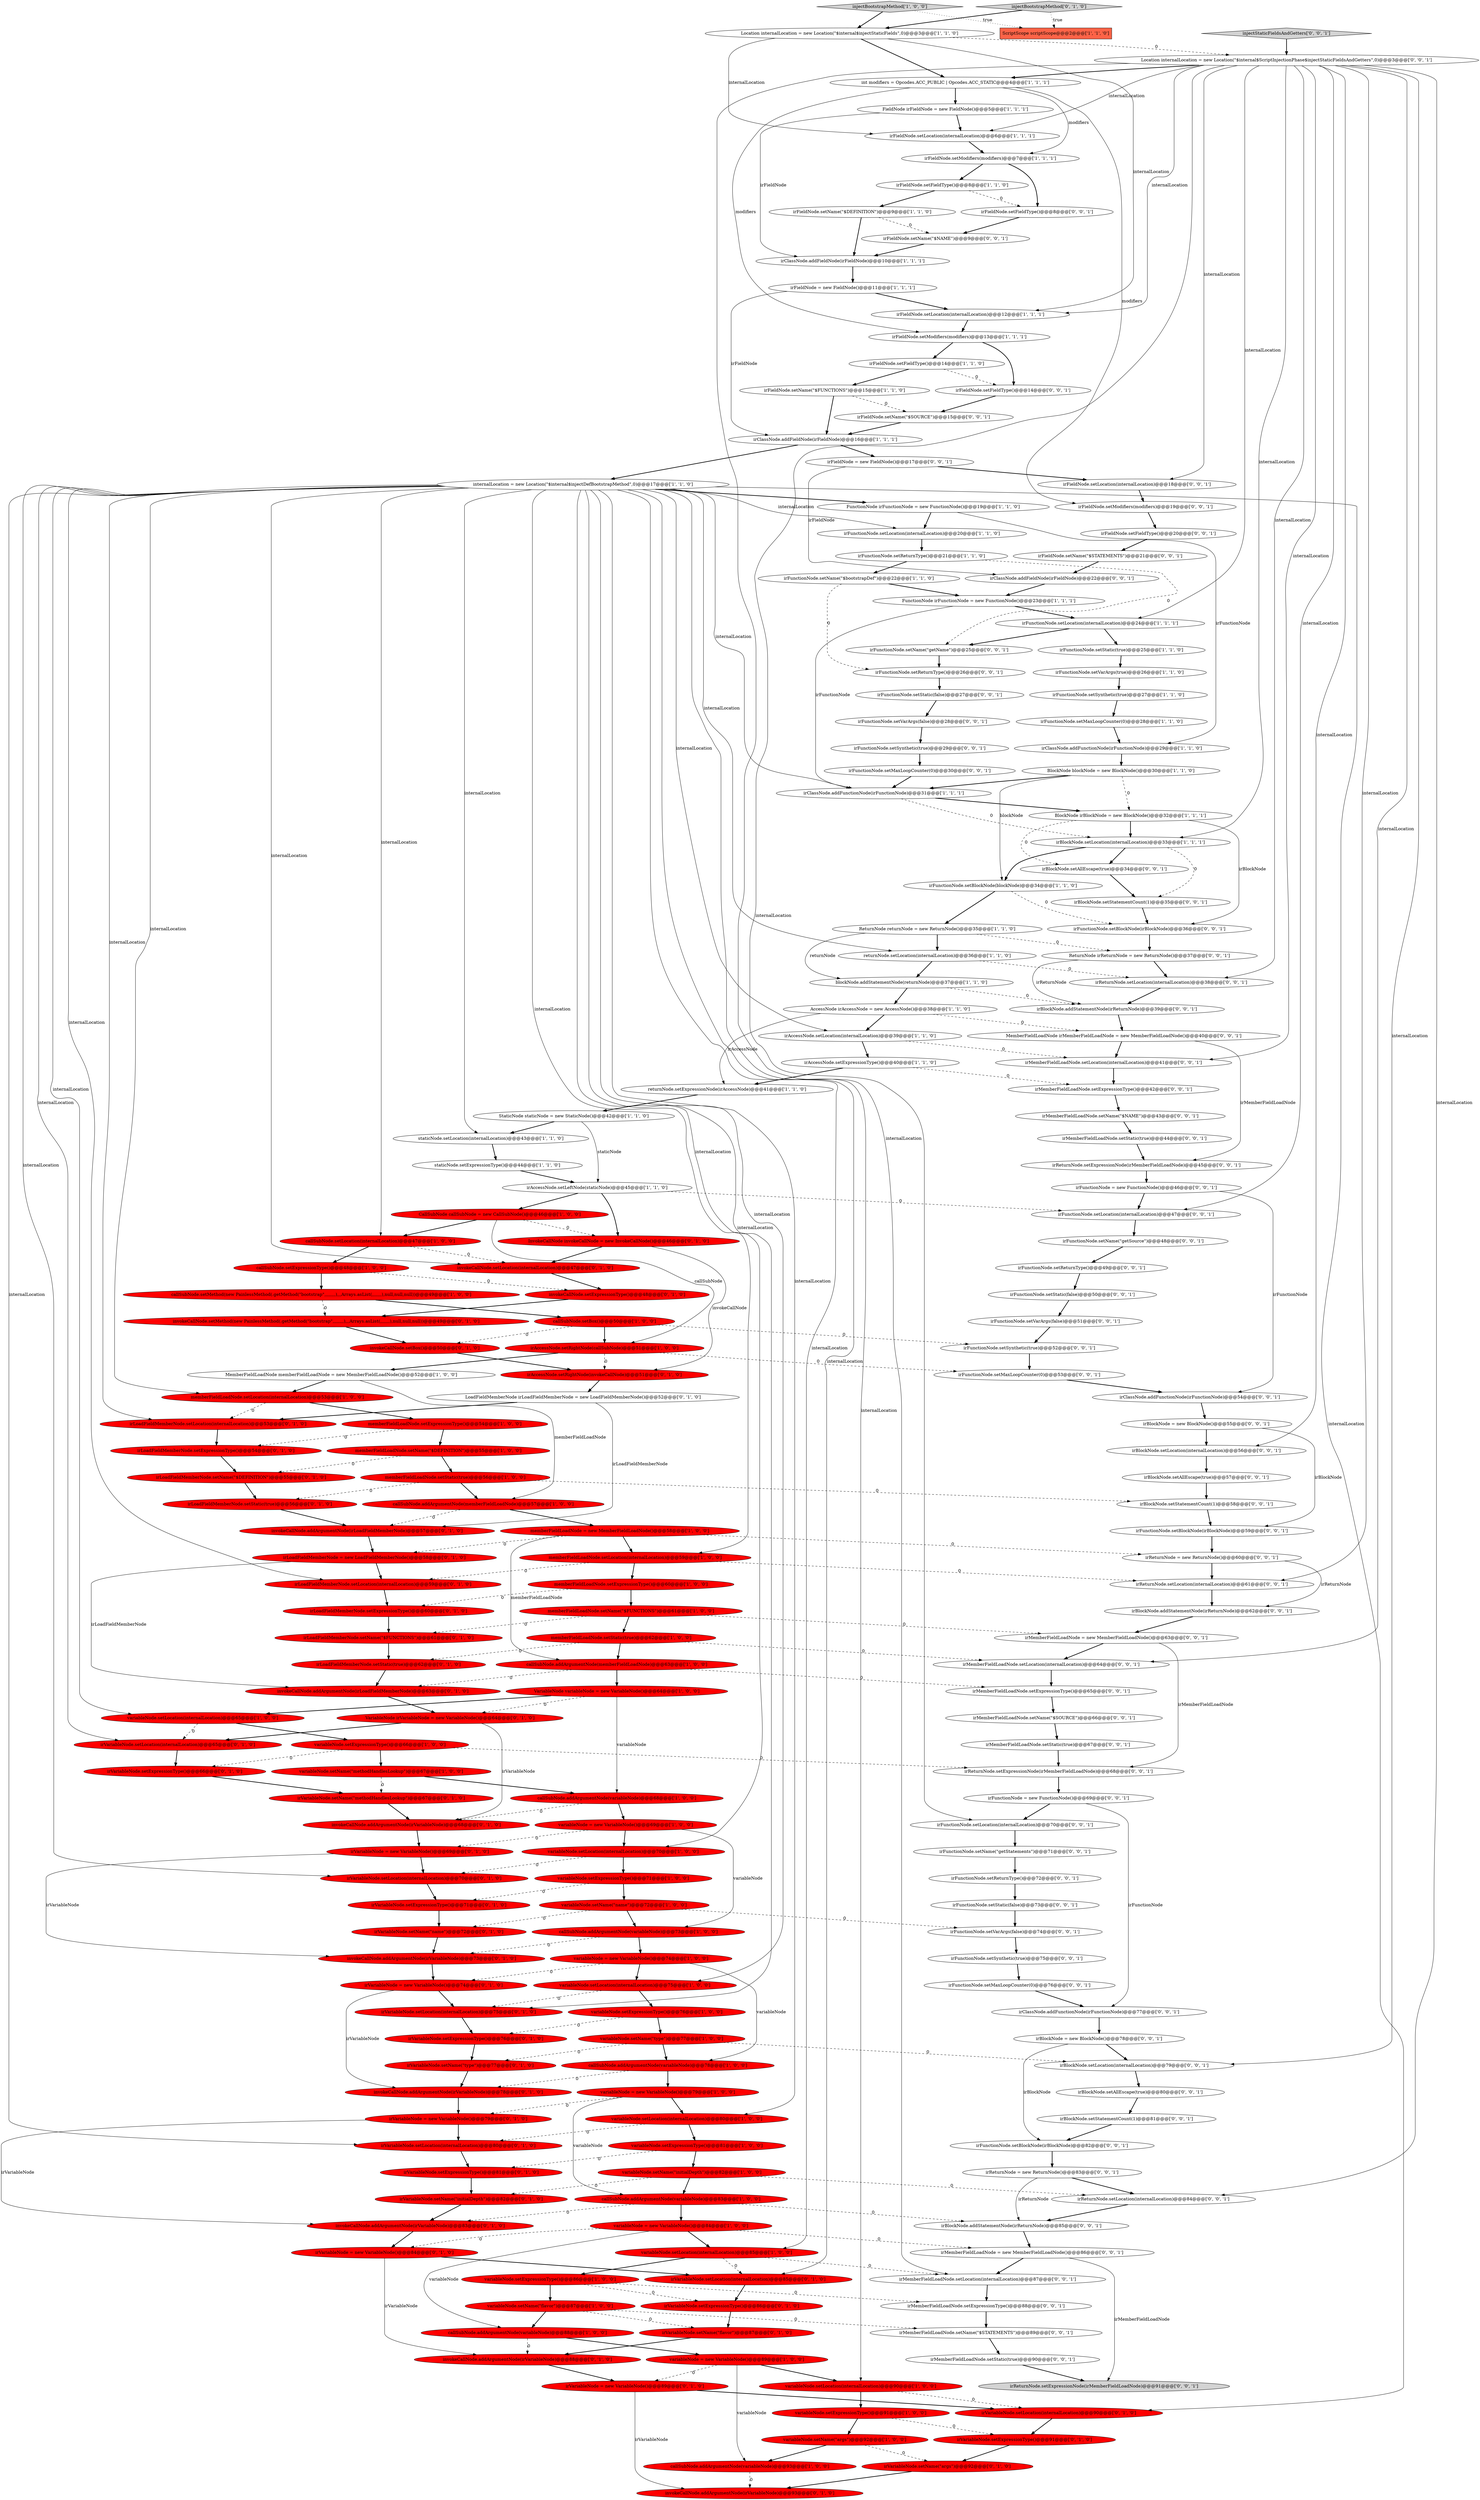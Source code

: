 digraph {
183 [style = filled, label = "irFunctionNode.setMaxLoopCounter(0)@@@30@@@['0', '0', '1']", fillcolor = white, shape = ellipse image = "AAA0AAABBB3BBB"];
192 [style = filled, label = "irMemberFieldLoadNode.setLocation(internalLocation)@@@41@@@['0', '0', '1']", fillcolor = white, shape = ellipse image = "AAA0AAABBB3BBB"];
68 [style = filled, label = "irAccessNode.setLeftNode(staticNode)@@@45@@@['1', '1', '0']", fillcolor = white, shape = ellipse image = "AAA0AAABBB1BBB"];
64 [style = filled, label = "blockNode.addStatementNode(returnNode)@@@37@@@['1', '1', '0']", fillcolor = white, shape = ellipse image = "AAA0AAABBB1BBB"];
105 [style = filled, label = "invokeCallNode.setLocation(internalLocation)@@@47@@@['0', '1', '0']", fillcolor = red, shape = ellipse image = "AAA1AAABBB2BBB"];
173 [style = filled, label = "irFunctionNode.setStatic(false)@@@73@@@['0', '0', '1']", fillcolor = white, shape = ellipse image = "AAA0AAABBB3BBB"];
165 [style = filled, label = "irBlockNode.addStatementNode(irReturnNode)@@@39@@@['0', '0', '1']", fillcolor = white, shape = ellipse image = "AAA0AAABBB3BBB"];
184 [style = filled, label = "irReturnNode = new ReturnNode()@@@60@@@['0', '0', '1']", fillcolor = white, shape = ellipse image = "AAA0AAABBB3BBB"];
168 [style = filled, label = "irClassNode.addFieldNode(irFieldNode)@@@22@@@['0', '0', '1']", fillcolor = white, shape = ellipse image = "AAA0AAABBB3BBB"];
39 [style = filled, label = "variableNode.setName(\"args\")@@@92@@@['1', '0', '0']", fillcolor = red, shape = ellipse image = "AAA1AAABBB1BBB"];
107 [style = filled, label = "invokeCallNode.setBox()@@@50@@@['0', '1', '0']", fillcolor = red, shape = ellipse image = "AAA1AAABBB2BBB"];
4 [style = filled, label = "irFieldNode.setName(\"$FUNCTIONS\")@@@15@@@['1', '1', '0']", fillcolor = white, shape = ellipse image = "AAA0AAABBB1BBB"];
14 [style = filled, label = "irClassNode.addFieldNode(irFieldNode)@@@10@@@['1', '1', '1']", fillcolor = white, shape = ellipse image = "AAA0AAABBB1BBB"];
10 [style = filled, label = "memberFieldLoadNode.setName(\"$FUNCTIONS\")@@@61@@@['1', '0', '0']", fillcolor = red, shape = ellipse image = "AAA1AAABBB1BBB"];
36 [style = filled, label = "variableNode = new VariableNode()@@@84@@@['1', '0', '0']", fillcolor = red, shape = ellipse image = "AAA1AAABBB1BBB"];
43 [style = filled, label = "callSubNode.addArgumentNode(variableNode)@@@83@@@['1', '0', '0']", fillcolor = red, shape = ellipse image = "AAA1AAABBB1BBB"];
98 [style = filled, label = "invokeCallNode.addArgumentNode(irVariableNode)@@@83@@@['0', '1', '0']", fillcolor = red, shape = ellipse image = "AAA1AAABBB2BBB"];
73 [style = filled, label = "variableNode.setLocation(internalLocation)@@@85@@@['1', '0', '0']", fillcolor = red, shape = ellipse image = "AAA1AAABBB1BBB"];
134 [style = filled, label = "invokeCallNode.setMethod(new PainlessMethod(.getMethod(\"bootstrap\",,,,,,,,),,,Arrays.asList(,,,,,,,),null,null,null))@@@49@@@['0', '1', '0']", fillcolor = red, shape = ellipse image = "AAA1AAABBB2BBB"];
8 [style = filled, label = "irFieldNode.setFieldType()@@@8@@@['1', '1', '0']", fillcolor = white, shape = ellipse image = "AAA0AAABBB1BBB"];
16 [style = filled, label = "returnNode.setExpressionNode(irAccessNode)@@@41@@@['1', '1', '0']", fillcolor = white, shape = ellipse image = "AAA0AAABBB1BBB"];
179 [style = filled, label = "irBlockNode.setLocation(internalLocation)@@@79@@@['0', '0', '1']", fillcolor = white, shape = ellipse image = "AAA0AAABBB3BBB"];
131 [style = filled, label = "irVariableNode.setExpressionType()@@@76@@@['0', '1', '0']", fillcolor = red, shape = ellipse image = "AAA1AAABBB2BBB"];
87 [style = filled, label = "memberFieldLoadNode = new MemberFieldLoadNode()@@@58@@@['1', '0', '0']", fillcolor = red, shape = ellipse image = "AAA1AAABBB1BBB"];
187 [style = filled, label = "irFunctionNode.setLocation(internalLocation)@@@47@@@['0', '0', '1']", fillcolor = white, shape = ellipse image = "AAA0AAABBB3BBB"];
40 [style = filled, label = "irFunctionNode.setLocation(internalLocation)@@@20@@@['1', '1', '0']", fillcolor = white, shape = ellipse image = "AAA0AAABBB1BBB"];
21 [style = filled, label = "variableNode = new VariableNode()@@@89@@@['1', '0', '0']", fillcolor = red, shape = ellipse image = "AAA1AAABBB1BBB"];
99 [style = filled, label = "irLoadFieldMemberNode.setExpressionType()@@@54@@@['0', '1', '0']", fillcolor = red, shape = ellipse image = "AAA1AAABBB2BBB"];
58 [style = filled, label = "variableNode.setExpressionType()@@@91@@@['1', '0', '0']", fillcolor = red, shape = ellipse image = "AAA1AAABBB1BBB"];
42 [style = filled, label = "injectBootstrapMethod['1', '0', '0']", fillcolor = lightgray, shape = diamond image = "AAA0AAABBB1BBB"];
89 [style = filled, label = "irFunctionNode.setLocation(internalLocation)@@@24@@@['1', '1', '1']", fillcolor = white, shape = ellipse image = "AAA0AAABBB1BBB"];
81 [style = filled, label = "variableNode.setExpressionType()@@@76@@@['1', '0', '0']", fillcolor = red, shape = ellipse image = "AAA1AAABBB1BBB"];
90 [style = filled, label = "callSubNode.addArgumentNode(variableNode)@@@88@@@['1', '0', '0']", fillcolor = red, shape = ellipse image = "AAA1AAABBB1BBB"];
45 [style = filled, label = "irBlockNode.setLocation(internalLocation)@@@33@@@['1', '1', '1']", fillcolor = white, shape = ellipse image = "AAA0AAABBB1BBB"];
175 [style = filled, label = "irFunctionNode.setName(\"getName\")@@@25@@@['0', '0', '1']", fillcolor = white, shape = ellipse image = "AAA0AAABBB3BBB"];
145 [style = filled, label = "irReturnNode.setExpressionNode(irMemberFieldLoadNode)@@@91@@@['0', '0', '1']", fillcolor = lightgray, shape = ellipse image = "AAA0AAABBB3BBB"];
104 [style = filled, label = "invokeCallNode.addArgumentNode(irVariableNode)@@@73@@@['0', '1', '0']", fillcolor = red, shape = ellipse image = "AAA1AAABBB2BBB"];
176 [style = filled, label = "irMemberFieldLoadNode.setName(\"$SOURCE\")@@@66@@@['0', '0', '1']", fillcolor = white, shape = ellipse image = "AAA0AAABBB3BBB"];
111 [style = filled, label = "irVariableNode.setLocation(internalLocation)@@@70@@@['0', '1', '0']", fillcolor = red, shape = ellipse image = "AAA1AAABBB2BBB"];
67 [style = filled, label = "Location internalLocation = new Location(\"$internal$injectStaticFields\",0)@@@3@@@['1', '1', '0']", fillcolor = white, shape = ellipse image = "AAA0AAABBB1BBB"];
35 [style = filled, label = "variableNode = new VariableNode()@@@74@@@['1', '0', '0']", fillcolor = red, shape = ellipse image = "AAA1AAABBB1BBB"];
94 [style = filled, label = "invokeCallNode.addArgumentNode(irVariableNode)@@@93@@@['0', '1', '0']", fillcolor = red, shape = ellipse image = "AAA1AAABBB2BBB"];
125 [style = filled, label = "invokeCallNode.setExpressionType()@@@48@@@['0', '1', '0']", fillcolor = red, shape = ellipse image = "AAA1AAABBB2BBB"];
76 [style = filled, label = "callSubNode.setMethod(new PainlessMethod(.getMethod(\"bootstrap\",,,,,,,,),,,Arrays.asList(,,,,,,,),null,null,null))@@@49@@@['1', '0', '0']", fillcolor = red, shape = ellipse image = "AAA1AAABBB1BBB"];
70 [style = filled, label = "variableNode.setLocation(internalLocation)@@@65@@@['1', '0', '0']", fillcolor = red, shape = ellipse image = "AAA1AAABBB1BBB"];
49 [style = filled, label = "FunctionNode irFunctionNode = new FunctionNode()@@@23@@@['1', '1', '1']", fillcolor = white, shape = ellipse image = "AAA0AAABBB1BBB"];
56 [style = filled, label = "irFunctionNode.setVarArgs(true)@@@26@@@['1', '1', '0']", fillcolor = white, shape = ellipse image = "AAA0AAABBB1BBB"];
200 [style = filled, label = "ReturnNode irReturnNode = new ReturnNode()@@@37@@@['0', '0', '1']", fillcolor = white, shape = ellipse image = "AAA0AAABBB3BBB"];
174 [style = filled, label = "irFieldNode.setFieldType()@@@20@@@['0', '0', '1']", fillcolor = white, shape = ellipse image = "AAA0AAABBB3BBB"];
110 [style = filled, label = "irLoadFieldMemberNode.setLocation(internalLocation)@@@59@@@['0', '1', '0']", fillcolor = red, shape = ellipse image = "AAA1AAABBB2BBB"];
3 [style = filled, label = "memberFieldLoadNode.setStatic(true)@@@62@@@['1', '0', '0']", fillcolor = red, shape = ellipse image = "AAA1AAABBB1BBB"];
181 [style = filled, label = "irFunctionNode.setVarArgs(false)@@@28@@@['0', '0', '1']", fillcolor = white, shape = ellipse image = "AAA0AAABBB3BBB"];
54 [style = filled, label = "StaticNode staticNode = new StaticNode()@@@42@@@['1', '1', '0']", fillcolor = white, shape = ellipse image = "AAA0AAABBB1BBB"];
112 [style = filled, label = "irLoadFieldMemberNode.setLocation(internalLocation)@@@53@@@['0', '1', '0']", fillcolor = red, shape = ellipse image = "AAA1AAABBB2BBB"];
100 [style = filled, label = "invokeCallNode.addArgumentNode(irLoadFieldMemberNode)@@@57@@@['0', '1', '0']", fillcolor = red, shape = ellipse image = "AAA1AAABBB2BBB"];
159 [style = filled, label = "irFieldNode.setName(\"$NAME\")@@@9@@@['0', '0', '1']", fillcolor = white, shape = ellipse image = "AAA0AAABBB3BBB"];
41 [style = filled, label = "irAccessNode.setLocation(internalLocation)@@@39@@@['1', '1', '0']", fillcolor = white, shape = ellipse image = "AAA0AAABBB1BBB"];
6 [style = filled, label = "VariableNode variableNode = new VariableNode()@@@64@@@['1', '0', '0']", fillcolor = red, shape = ellipse image = "AAA1AAABBB1BBB"];
144 [style = filled, label = "irClassNode.addFunctionNode(irFunctionNode)@@@54@@@['0', '0', '1']", fillcolor = white, shape = ellipse image = "AAA0AAABBB3BBB"];
207 [style = filled, label = "irMemberFieldLoadNode.setName(\"$NAME\")@@@43@@@['0', '0', '1']", fillcolor = white, shape = ellipse image = "AAA0AAABBB3BBB"];
77 [style = filled, label = "callSubNode.addArgumentNode(memberFieldLoadNode)@@@57@@@['1', '0', '0']", fillcolor = red, shape = ellipse image = "AAA1AAABBB1BBB"];
85 [style = filled, label = "irFunctionNode.setMaxLoopCounter(0)@@@28@@@['1', '1', '0']", fillcolor = white, shape = ellipse image = "AAA0AAABBB1BBB"];
206 [style = filled, label = "irReturnNode.setLocation(internalLocation)@@@38@@@['0', '0', '1']", fillcolor = white, shape = ellipse image = "AAA0AAABBB3BBB"];
1 [style = filled, label = "MemberFieldLoadNode memberFieldLoadNode = new MemberFieldLoadNode()@@@52@@@['1', '0', '0']", fillcolor = white, shape = ellipse image = "AAA0AAABBB1BBB"];
152 [style = filled, label = "irMemberFieldLoadNode.setStatic(true)@@@44@@@['0', '0', '1']", fillcolor = white, shape = ellipse image = "AAA0AAABBB3BBB"];
162 [style = filled, label = "irFunctionNode.setVarArgs(false)@@@51@@@['0', '0', '1']", fillcolor = white, shape = ellipse image = "AAA0AAABBB3BBB"];
78 [style = filled, label = "irFieldNode.setLocation(internalLocation)@@@6@@@['1', '1', '1']", fillcolor = white, shape = ellipse image = "AAA0AAABBB1BBB"];
166 [style = filled, label = "irFunctionNode = new FunctionNode()@@@46@@@['0', '0', '1']", fillcolor = white, shape = ellipse image = "AAA0AAABBB3BBB"];
130 [style = filled, label = "irVariableNode.setName(\"args\")@@@92@@@['0', '1', '0']", fillcolor = red, shape = ellipse image = "AAA1AAABBB2BBB"];
201 [style = filled, label = "irMemberFieldLoadNode.setStatic(true)@@@67@@@['0', '0', '1']", fillcolor = white, shape = ellipse image = "AAA0AAABBB3BBB"];
149 [style = filled, label = "irBlockNode = new BlockNode()@@@78@@@['0', '0', '1']", fillcolor = white, shape = ellipse image = "AAA0AAABBB3BBB"];
103 [style = filled, label = "irVariableNode.setLocation(internalLocation)@@@80@@@['0', '1', '0']", fillcolor = red, shape = ellipse image = "AAA1AAABBB2BBB"];
124 [style = filled, label = "irVariableNode = new VariableNode()@@@89@@@['0', '1', '0']", fillcolor = red, shape = ellipse image = "AAA1AAABBB2BBB"];
171 [style = filled, label = "irFieldNode.setFieldType()@@@8@@@['0', '0', '1']", fillcolor = white, shape = ellipse image = "AAA0AAABBB3BBB"];
190 [style = filled, label = "irFunctionNode.setLocation(internalLocation)@@@70@@@['0', '0', '1']", fillcolor = white, shape = ellipse image = "AAA0AAABBB3BBB"];
150 [style = filled, label = "irMemberFieldLoadNode.setStatic(true)@@@90@@@['0', '0', '1']", fillcolor = white, shape = ellipse image = "AAA0AAABBB3BBB"];
20 [style = filled, label = "staticNode.setLocation(internalLocation)@@@43@@@['1', '1', '0']", fillcolor = white, shape = ellipse image = "AAA0AAABBB1BBB"];
189 [style = filled, label = "irFieldNode = new FieldNode()@@@17@@@['0', '0', '1']", fillcolor = white, shape = ellipse image = "AAA0AAABBB3BBB"];
71 [style = filled, label = "ScriptScope scriptScope@@@2@@@['1', '1', '0']", fillcolor = tomato, shape = box image = "AAA0AAABBB1BBB"];
128 [style = filled, label = "irLoadFieldMemberNode.setStatic(true)@@@62@@@['0', '1', '0']", fillcolor = red, shape = ellipse image = "AAA1AAABBB2BBB"];
140 [style = filled, label = "irVariableNode.setExpressionType()@@@86@@@['0', '1', '0']", fillcolor = red, shape = ellipse image = "AAA1AAABBB2BBB"];
205 [style = filled, label = "irFunctionNode.setSynthetic(true)@@@75@@@['0', '0', '1']", fillcolor = white, shape = ellipse image = "AAA0AAABBB3BBB"];
118 [style = filled, label = "VariableNode irVariableNode = new VariableNode()@@@64@@@['0', '1', '0']", fillcolor = red, shape = ellipse image = "AAA1AAABBB2BBB"];
83 [style = filled, label = "variableNode = new VariableNode()@@@69@@@['1', '0', '0']", fillcolor = red, shape = ellipse image = "AAA1AAABBB1BBB"];
172 [style = filled, label = "irBlockNode.setStatementCount(1)@@@58@@@['0', '0', '1']", fillcolor = white, shape = ellipse image = "AAA0AAABBB3BBB"];
197 [style = filled, label = "irMemberFieldLoadNode.setName(\"$STATEMENTS\")@@@89@@@['0', '0', '1']", fillcolor = white, shape = ellipse image = "AAA0AAABBB3BBB"];
12 [style = filled, label = "callSubNode.addArgumentNode(memberFieldLoadNode)@@@63@@@['1', '0', '0']", fillcolor = red, shape = ellipse image = "AAA1AAABBB1BBB"];
82 [style = filled, label = "memberFieldLoadNode.setLocation(internalLocation)@@@53@@@['1', '0', '0']", fillcolor = red, shape = ellipse image = "AAA1AAABBB1BBB"];
33 [style = filled, label = "variableNode.setName(\"type\")@@@77@@@['1', '0', '0']", fillcolor = red, shape = ellipse image = "AAA1AAABBB1BBB"];
59 [style = filled, label = "int modifiers = Opcodes.ACC_PUBLIC | Opcodes.ACC_STATIC@@@4@@@['1', '1', '1']", fillcolor = white, shape = ellipse image = "AAA0AAABBB1BBB"];
198 [style = filled, label = "irFunctionNode.setReturnType()@@@49@@@['0', '0', '1']", fillcolor = white, shape = ellipse image = "AAA0AAABBB3BBB"];
204 [style = filled, label = "irFunctionNode.setStatic(false)@@@27@@@['0', '0', '1']", fillcolor = white, shape = ellipse image = "AAA0AAABBB3BBB"];
157 [style = filled, label = "irFunctionNode.setSynthetic(true)@@@52@@@['0', '0', '1']", fillcolor = white, shape = ellipse image = "AAA0AAABBB3BBB"];
158 [style = filled, label = "irBlockNode.addStatementNode(irReturnNode)@@@85@@@['0', '0', '1']", fillcolor = white, shape = ellipse image = "AAA0AAABBB3BBB"];
151 [style = filled, label = "irReturnNode.setLocation(internalLocation)@@@84@@@['0', '0', '1']", fillcolor = white, shape = ellipse image = "AAA0AAABBB3BBB"];
137 [style = filled, label = "LoadFieldMemberNode irLoadFieldMemberNode = new LoadFieldMemberNode()@@@52@@@['0', '1', '0']", fillcolor = white, shape = ellipse image = "AAA0AAABBB2BBB"];
88 [style = filled, label = "variableNode.setLocation(internalLocation)@@@75@@@['1', '0', '0']", fillcolor = red, shape = ellipse image = "AAA1AAABBB1BBB"];
52 [style = filled, label = "irFieldNode.setFieldType()@@@14@@@['1', '1', '0']", fillcolor = white, shape = ellipse image = "AAA0AAABBB1BBB"];
22 [style = filled, label = "memberFieldLoadNode.setName(\"$DEFINITION\")@@@55@@@['1', '0', '0']", fillcolor = red, shape = ellipse image = "AAA1AAABBB1BBB"];
113 [style = filled, label = "invokeCallNode.addArgumentNode(irVariableNode)@@@68@@@['0', '1', '0']", fillcolor = red, shape = ellipse image = "AAA1AAABBB2BBB"];
30 [style = filled, label = "callSubNode.addArgumentNode(variableNode)@@@93@@@['1', '0', '0']", fillcolor = red, shape = ellipse image = "AAA1AAABBB1BBB"];
92 [style = filled, label = "irVariableNode.setName(\"type\")@@@77@@@['0', '1', '0']", fillcolor = red, shape = ellipse image = "AAA1AAABBB2BBB"];
63 [style = filled, label = "variableNode.setName(\"methodHandlesLookup\")@@@67@@@['1', '0', '0']", fillcolor = red, shape = ellipse image = "AAA1AAABBB1BBB"];
146 [style = filled, label = "irFunctionNode.setBlockNode(irBlockNode)@@@36@@@['0', '0', '1']", fillcolor = white, shape = ellipse image = "AAA0AAABBB3BBB"];
101 [style = filled, label = "irVariableNode.setExpressionType()@@@71@@@['0', '1', '0']", fillcolor = red, shape = ellipse image = "AAA1AAABBB2BBB"];
34 [style = filled, label = "FieldNode irFieldNode = new FieldNode()@@@5@@@['1', '1', '1']", fillcolor = white, shape = ellipse image = "AAA0AAABBB1BBB"];
46 [style = filled, label = "irFieldNode.setName(\"$DEFINITION\")@@@9@@@['1', '1', '0']", fillcolor = white, shape = ellipse image = "AAA0AAABBB1BBB"];
129 [style = filled, label = "irVariableNode = new VariableNode()@@@79@@@['0', '1', '0']", fillcolor = red, shape = ellipse image = "AAA1AAABBB2BBB"];
7 [style = filled, label = "variableNode.setLocation(internalLocation)@@@90@@@['1', '0', '0']", fillcolor = red, shape = ellipse image = "AAA1AAABBB1BBB"];
214 [style = filled, label = "Location internalLocation = new Location(\"$internal$ScriptInjectionPhase$injectStaticFieldsAndGetters\",0)@@@3@@@['0', '0', '1']", fillcolor = white, shape = ellipse image = "AAA0AAABBB3BBB"];
215 [style = filled, label = "irReturnNode = new ReturnNode()@@@83@@@['0', '0', '1']", fillcolor = white, shape = ellipse image = "AAA0AAABBB3BBB"];
114 [style = filled, label = "irVariableNode.setLocation(internalLocation)@@@85@@@['0', '1', '0']", fillcolor = red, shape = ellipse image = "AAA1AAABBB2BBB"];
133 [style = filled, label = "irVariableNode = new VariableNode()@@@84@@@['0', '1', '0']", fillcolor = red, shape = ellipse image = "AAA1AAABBB2BBB"];
122 [style = filled, label = "irVariableNode.setLocation(internalLocation)@@@65@@@['0', '1', '0']", fillcolor = red, shape = ellipse image = "AAA1AAABBB2BBB"];
37 [style = filled, label = "variableNode.setExpressionType()@@@86@@@['1', '0', '0']", fillcolor = red, shape = ellipse image = "AAA1AAABBB1BBB"];
108 [style = filled, label = "irVariableNode.setExpressionType()@@@66@@@['0', '1', '0']", fillcolor = red, shape = ellipse image = "AAA1AAABBB2BBB"];
5 [style = filled, label = "callSubNode.setBox()@@@50@@@['1', '0', '0']", fillcolor = red, shape = ellipse image = "AAA1AAABBB1BBB"];
170 [style = filled, label = "irMemberFieldLoadNode.setLocation(internalLocation)@@@87@@@['0', '0', '1']", fillcolor = white, shape = ellipse image = "AAA0AAABBB3BBB"];
153 [style = filled, label = "irReturnNode.setLocation(internalLocation)@@@61@@@['0', '0', '1']", fillcolor = white, shape = ellipse image = "AAA0AAABBB3BBB"];
185 [style = filled, label = "irFunctionNode.setStatic(false)@@@50@@@['0', '0', '1']", fillcolor = white, shape = ellipse image = "AAA0AAABBB3BBB"];
61 [style = filled, label = "memberFieldLoadNode.setExpressionType()@@@54@@@['1', '0', '0']", fillcolor = red, shape = ellipse image = "AAA1AAABBB1BBB"];
26 [style = filled, label = "irFieldNode = new FieldNode()@@@11@@@['1', '1', '1']", fillcolor = white, shape = ellipse image = "AAA0AAABBB1BBB"];
123 [style = filled, label = "irVariableNode.setExpressionType()@@@81@@@['0', '1', '0']", fillcolor = red, shape = ellipse image = "AAA1AAABBB2BBB"];
148 [style = filled, label = "irFunctionNode.setBlockNode(irBlockNode)@@@59@@@['0', '0', '1']", fillcolor = white, shape = ellipse image = "AAA0AAABBB3BBB"];
23 [style = filled, label = "variableNode.setName(\"flavor\")@@@87@@@['1', '0', '0']", fillcolor = red, shape = ellipse image = "AAA1AAABBB1BBB"];
167 [style = filled, label = "irBlockNode = new BlockNode()@@@55@@@['0', '0', '1']", fillcolor = white, shape = ellipse image = "AAA0AAABBB3BBB"];
210 [style = filled, label = "irFunctionNode.setSynthetic(true)@@@29@@@['0', '0', '1']", fillcolor = white, shape = ellipse image = "AAA0AAABBB3BBB"];
212 [style = filled, label = "irFunctionNode.setReturnType()@@@26@@@['0', '0', '1']", fillcolor = white, shape = ellipse image = "AAA0AAABBB3BBB"];
2 [style = filled, label = "variableNode.setName(\"initialDepth\")@@@82@@@['1', '0', '0']", fillcolor = red, shape = ellipse image = "AAA1AAABBB1BBB"];
191 [style = filled, label = "irBlockNode.setStatementCount(1)@@@81@@@['0', '0', '1']", fillcolor = white, shape = ellipse image = "AAA0AAABBB3BBB"];
213 [style = filled, label = "irFunctionNode.setMaxLoopCounter(0)@@@53@@@['0', '0', '1']", fillcolor = white, shape = ellipse image = "AAA0AAABBB3BBB"];
47 [style = filled, label = "callSubNode.setLocation(internalLocation)@@@47@@@['1', '0', '0']", fillcolor = red, shape = ellipse image = "AAA1AAABBB1BBB"];
62 [style = filled, label = "irFunctionNode.setName(\"$bootstrapDef\")@@@22@@@['1', '1', '0']", fillcolor = white, shape = ellipse image = "AAA0AAABBB1BBB"];
132 [style = filled, label = "irLoadFieldMemberNode.setName(\"$FUNCTIONS\")@@@61@@@['0', '1', '0']", fillcolor = red, shape = ellipse image = "AAA1AAABBB2BBB"];
161 [style = filled, label = "irReturnNode.setExpressionNode(irMemberFieldLoadNode)@@@45@@@['0', '0', '1']", fillcolor = white, shape = ellipse image = "AAA0AAABBB3BBB"];
95 [style = filled, label = "irLoadFieldMemberNode.setExpressionType()@@@60@@@['0', '1', '0']", fillcolor = red, shape = ellipse image = "AAA1AAABBB2BBB"];
11 [style = filled, label = "FunctionNode irFunctionNode = new FunctionNode()@@@19@@@['1', '1', '0']", fillcolor = white, shape = ellipse image = "AAA0AAABBB1BBB"];
15 [style = filled, label = "BlockNode irBlockNode = new BlockNode()@@@32@@@['1', '1', '1']", fillcolor = white, shape = ellipse image = "AAA0AAABBB1BBB"];
141 [style = filled, label = "irFieldNode.setModifiers(modifiers)@@@19@@@['0', '0', '1']", fillcolor = white, shape = ellipse image = "AAA0AAABBB3BBB"];
50 [style = filled, label = "callSubNode.addArgumentNode(variableNode)@@@68@@@['1', '0', '0']", fillcolor = red, shape = ellipse image = "AAA1AAABBB1BBB"];
156 [style = filled, label = "irBlockNode.addStatementNode(irReturnNode)@@@62@@@['0', '0', '1']", fillcolor = white, shape = ellipse image = "AAA0AAABBB3BBB"];
51 [style = filled, label = "staticNode.setExpressionType()@@@44@@@['1', '1', '0']", fillcolor = white, shape = ellipse image = "AAA0AAABBB1BBB"];
0 [style = filled, label = "internalLocation = new Location(\"$internal$injectDefBootstrapMethod\",0)@@@17@@@['1', '1', '0']", fillcolor = white, shape = ellipse image = "AAA0AAABBB1BBB"];
203 [style = filled, label = "injectStaticFieldsAndGetters['0', '0', '1']", fillcolor = lightgray, shape = diamond image = "AAA0AAABBB3BBB"];
216 [style = filled, label = "irMemberFieldLoadNode.setExpressionType()@@@88@@@['0', '0', '1']", fillcolor = white, shape = ellipse image = "AAA0AAABBB3BBB"];
72 [style = filled, label = "variableNode.setName(\"name\")@@@72@@@['1', '0', '0']", fillcolor = red, shape = ellipse image = "AAA1AAABBB1BBB"];
120 [style = filled, label = "irVariableNode.setName(\"initialDepth\")@@@82@@@['0', '1', '0']", fillcolor = red, shape = ellipse image = "AAA1AAABBB2BBB"];
143 [style = filled, label = "irMemberFieldLoadNode.setLocation(internalLocation)@@@64@@@['0', '0', '1']", fillcolor = white, shape = ellipse image = "AAA0AAABBB3BBB"];
69 [style = filled, label = "memberFieldLoadNode.setExpressionType()@@@60@@@['1', '0', '0']", fillcolor = red, shape = ellipse image = "AAA1AAABBB1BBB"];
31 [style = filled, label = "irFunctionNode.setBlockNode(blockNode)@@@34@@@['1', '1', '0']", fillcolor = white, shape = ellipse image = "AAA0AAABBB1BBB"];
80 [style = filled, label = "variableNode.setExpressionType()@@@71@@@['1', '0', '0']", fillcolor = red, shape = ellipse image = "AAA1AAABBB1BBB"];
44 [style = filled, label = "irFieldNode.setModifiers(modifiers)@@@13@@@['1', '1', '1']", fillcolor = white, shape = ellipse image = "AAA0AAABBB1BBB"];
9 [style = filled, label = "irClassNode.addFunctionNode(irFunctionNode)@@@31@@@['1', '1', '1']", fillcolor = white, shape = ellipse image = "AAA0AAABBB1BBB"];
57 [style = filled, label = "memberFieldLoadNode.setLocation(internalLocation)@@@59@@@['1', '0', '0']", fillcolor = red, shape = ellipse image = "AAA1AAABBB1BBB"];
160 [style = filled, label = "irMemberFieldLoadNode.setExpressionType()@@@42@@@['0', '0', '1']", fillcolor = white, shape = ellipse image = "AAA0AAABBB3BBB"];
195 [style = filled, label = "irBlockNode.setAllEscape(true)@@@80@@@['0', '0', '1']", fillcolor = white, shape = ellipse image = "AAA0AAABBB3BBB"];
55 [style = filled, label = "variableNode.setExpressionType()@@@81@@@['1', '0', '0']", fillcolor = red, shape = ellipse image = "AAA1AAABBB1BBB"];
24 [style = filled, label = "callSubNode.addArgumentNode(variableNode)@@@78@@@['1', '0', '0']", fillcolor = red, shape = ellipse image = "AAA1AAABBB1BBB"];
188 [style = filled, label = "MemberFieldLoadNode irMemberFieldLoadNode = new MemberFieldLoadNode()@@@40@@@['0', '0', '1']", fillcolor = white, shape = ellipse image = "AAA0AAABBB3BBB"];
65 [style = filled, label = "callSubNode.addArgumentNode(variableNode)@@@73@@@['1', '0', '0']", fillcolor = red, shape = ellipse image = "AAA1AAABBB1BBB"];
53 [style = filled, label = "irClassNode.addFieldNode(irFieldNode)@@@16@@@['1', '1', '1']", fillcolor = white, shape = ellipse image = "AAA0AAABBB1BBB"];
106 [style = filled, label = "irVariableNode.setName(\"methodHandlesLookup\")@@@67@@@['0', '1', '0']", fillcolor = red, shape = ellipse image = "AAA1AAABBB2BBB"];
102 [style = filled, label = "irVariableNode.setName(\"flavor\")@@@87@@@['0', '1', '0']", fillcolor = red, shape = ellipse image = "AAA1AAABBB2BBB"];
138 [style = filled, label = "irVariableNode.setName(\"name\")@@@72@@@['0', '1', '0']", fillcolor = red, shape = ellipse image = "AAA1AAABBB2BBB"];
19 [style = filled, label = "irFunctionNode.setStatic(true)@@@25@@@['1', '1', '0']", fillcolor = white, shape = ellipse image = "AAA0AAABBB1BBB"];
136 [style = filled, label = "irLoadFieldMemberNode.setName(\"$DEFINITION\")@@@55@@@['0', '1', '0']", fillcolor = red, shape = ellipse image = "AAA1AAABBB2BBB"];
60 [style = filled, label = "irFieldNode.setModifiers(modifiers)@@@7@@@['1', '1', '1']", fillcolor = white, shape = ellipse image = "AAA0AAABBB1BBB"];
208 [style = filled, label = "irBlockNode.setAllEscape(true)@@@57@@@['0', '0', '1']", fillcolor = white, shape = ellipse image = "AAA0AAABBB3BBB"];
38 [style = filled, label = "ReturnNode returnNode = new ReturnNode()@@@35@@@['1', '1', '0']", fillcolor = white, shape = ellipse image = "AAA0AAABBB1BBB"];
121 [style = filled, label = "invokeCallNode.addArgumentNode(irVariableNode)@@@88@@@['0', '1', '0']", fillcolor = red, shape = ellipse image = "AAA1AAABBB2BBB"];
194 [style = filled, label = "irMemberFieldLoadNode = new MemberFieldLoadNode()@@@86@@@['0', '0', '1']", fillcolor = white, shape = ellipse image = "AAA0AAABBB3BBB"];
25 [style = filled, label = "variableNode.setLocation(internalLocation)@@@80@@@['1', '0', '0']", fillcolor = red, shape = ellipse image = "AAA1AAABBB1BBB"];
27 [style = filled, label = "memberFieldLoadNode.setStatic(true)@@@56@@@['1', '0', '0']", fillcolor = red, shape = ellipse image = "AAA1AAABBB1BBB"];
119 [style = filled, label = "irVariableNode = new VariableNode()@@@69@@@['0', '1', '0']", fillcolor = red, shape = ellipse image = "AAA1AAABBB2BBB"];
115 [style = filled, label = "irVariableNode.setLocation(internalLocation)@@@90@@@['0', '1', '0']", fillcolor = red, shape = ellipse image = "AAA1AAABBB2BBB"];
126 [style = filled, label = "irVariableNode.setExpressionType()@@@91@@@['0', '1', '0']", fillcolor = red, shape = ellipse image = "AAA1AAABBB2BBB"];
75 [style = filled, label = "BlockNode blockNode = new BlockNode()@@@30@@@['1', '1', '0']", fillcolor = white, shape = ellipse image = "AAA0AAABBB1BBB"];
139 [style = filled, label = "irLoadFieldMemberNode.setStatic(true)@@@56@@@['0', '1', '0']", fillcolor = red, shape = ellipse image = "AAA1AAABBB2BBB"];
182 [style = filled, label = "irFunctionNode.setReturnType()@@@72@@@['0', '0', '1']", fillcolor = white, shape = ellipse image = "AAA0AAABBB3BBB"];
142 [style = filled, label = "irFunctionNode.setName(\"getSource\")@@@48@@@['0', '0', '1']", fillcolor = white, shape = ellipse image = "AAA0AAABBB3BBB"];
154 [style = filled, label = "irBlockNode.setAllEscape(true)@@@34@@@['0', '0', '1']", fillcolor = white, shape = ellipse image = "AAA0AAABBB3BBB"];
163 [style = filled, label = "irClassNode.addFunctionNode(irFunctionNode)@@@77@@@['0', '0', '1']", fillcolor = white, shape = ellipse image = "AAA0AAABBB3BBB"];
211 [style = filled, label = "irReturnNode.setExpressionNode(irMemberFieldLoadNode)@@@68@@@['0', '0', '1']", fillcolor = white, shape = ellipse image = "AAA0AAABBB3BBB"];
117 [style = filled, label = "invokeCallNode.addArgumentNode(irLoadFieldMemberNode)@@@63@@@['0', '1', '0']", fillcolor = red, shape = ellipse image = "AAA1AAABBB2BBB"];
202 [style = filled, label = "irBlockNode.setStatementCount(1)@@@35@@@['0', '0', '1']", fillcolor = white, shape = ellipse image = "AAA0AAABBB3BBB"];
48 [style = filled, label = "irFunctionNode.setReturnType()@@@21@@@['1', '1', '0']", fillcolor = white, shape = ellipse image = "AAA0AAABBB1BBB"];
155 [style = filled, label = "irFieldNode.setLocation(internalLocation)@@@18@@@['0', '0', '1']", fillcolor = white, shape = ellipse image = "AAA0AAABBB3BBB"];
178 [style = filled, label = "irFunctionNode.setName(\"getStatements\")@@@71@@@['0', '0', '1']", fillcolor = white, shape = ellipse image = "AAA0AAABBB3BBB"];
186 [style = filled, label = "irFunctionNode.setBlockNode(irBlockNode)@@@82@@@['0', '0', '1']", fillcolor = white, shape = ellipse image = "AAA0AAABBB3BBB"];
177 [style = filled, label = "irFunctionNode = new FunctionNode()@@@69@@@['0', '0', '1']", fillcolor = white, shape = ellipse image = "AAA0AAABBB3BBB"];
127 [style = filled, label = "irLoadFieldMemberNode = new LoadFieldMemberNode()@@@58@@@['0', '1', '0']", fillcolor = red, shape = ellipse image = "AAA1AAABBB2BBB"];
193 [style = filled, label = "irMemberFieldLoadNode = new MemberFieldLoadNode()@@@63@@@['0', '0', '1']", fillcolor = white, shape = ellipse image = "AAA0AAABBB3BBB"];
79 [style = filled, label = "callSubNode.setExpressionType()@@@48@@@['1', '0', '0']", fillcolor = red, shape = ellipse image = "AAA1AAABBB1BBB"];
169 [style = filled, label = "irFunctionNode.setMaxLoopCounter(0)@@@76@@@['0', '0', '1']", fillcolor = white, shape = ellipse image = "AAA0AAABBB3BBB"];
91 [style = filled, label = "irFieldNode.setLocation(internalLocation)@@@12@@@['1', '1', '1']", fillcolor = white, shape = ellipse image = "AAA0AAABBB1BBB"];
28 [style = filled, label = "variableNode.setExpressionType()@@@66@@@['1', '0', '0']", fillcolor = red, shape = ellipse image = "AAA1AAABBB1BBB"];
32 [style = filled, label = "returnNode.setLocation(internalLocation)@@@36@@@['1', '1', '0']", fillcolor = white, shape = ellipse image = "AAA0AAABBB1BBB"];
66 [style = filled, label = "irFunctionNode.setSynthetic(true)@@@27@@@['1', '1', '0']", fillcolor = white, shape = ellipse image = "AAA0AAABBB1BBB"];
96 [style = filled, label = "irVariableNode = new VariableNode()@@@74@@@['0', '1', '0']", fillcolor = red, shape = ellipse image = "AAA1AAABBB2BBB"];
18 [style = filled, label = "irAccessNode.setRightNode(callSubNode)@@@51@@@['1', '0', '0']", fillcolor = red, shape = ellipse image = "AAA1AAABBB1BBB"];
74 [style = filled, label = "variableNode.setLocation(internalLocation)@@@70@@@['1', '0', '0']", fillcolor = red, shape = ellipse image = "AAA1AAABBB1BBB"];
86 [style = filled, label = "irClassNode.addFunctionNode(irFunctionNode)@@@29@@@['1', '1', '0']", fillcolor = white, shape = ellipse image = "AAA0AAABBB1BBB"];
93 [style = filled, label = "invokeCallNode.addArgumentNode(irVariableNode)@@@78@@@['0', '1', '0']", fillcolor = red, shape = ellipse image = "AAA1AAABBB2BBB"];
17 [style = filled, label = "irAccessNode.setExpressionType()@@@40@@@['1', '1', '0']", fillcolor = white, shape = ellipse image = "AAA0AAABBB1BBB"];
84 [style = filled, label = "CallSubNode callSubNode = new CallSubNode()@@@46@@@['1', '0', '0']", fillcolor = red, shape = ellipse image = "AAA1AAABBB1BBB"];
199 [style = filled, label = "irFieldNode.setName(\"$STATEMENTS\")@@@21@@@['0', '0', '1']", fillcolor = white, shape = ellipse image = "AAA0AAABBB3BBB"];
135 [style = filled, label = "injectBootstrapMethod['0', '1', '0']", fillcolor = lightgray, shape = diamond image = "AAA0AAABBB2BBB"];
196 [style = filled, label = "irFieldNode.setName(\"$SOURCE\")@@@15@@@['0', '0', '1']", fillcolor = white, shape = ellipse image = "AAA0AAABBB3BBB"];
180 [style = filled, label = "irBlockNode.setLocation(internalLocation)@@@56@@@['0', '0', '1']", fillcolor = white, shape = ellipse image = "AAA0AAABBB3BBB"];
13 [style = filled, label = "variableNode = new VariableNode()@@@79@@@['1', '0', '0']", fillcolor = red, shape = ellipse image = "AAA1AAABBB1BBB"];
116 [style = filled, label = "irAccessNode.setRightNode(invokeCallNode)@@@51@@@['0', '1', '0']", fillcolor = red, shape = ellipse image = "AAA1AAABBB2BBB"];
109 [style = filled, label = "InvokeCallNode invokeCallNode = new InvokeCallNode()@@@46@@@['0', '1', '0']", fillcolor = red, shape = ellipse image = "AAA1AAABBB2BBB"];
147 [style = filled, label = "irMemberFieldLoadNode.setExpressionType()@@@65@@@['0', '0', '1']", fillcolor = white, shape = ellipse image = "AAA0AAABBB3BBB"];
164 [style = filled, label = "irFieldNode.setFieldType()@@@14@@@['0', '0', '1']", fillcolor = white, shape = ellipse image = "AAA0AAABBB3BBB"];
209 [style = filled, label = "irFunctionNode.setVarArgs(false)@@@74@@@['0', '0', '1']", fillcolor = white, shape = ellipse image = "AAA0AAABBB3BBB"];
97 [style = filled, label = "irVariableNode.setLocation(internalLocation)@@@75@@@['0', '1', '0']", fillcolor = red, shape = ellipse image = "AAA1AAABBB2BBB"];
29 [style = filled, label = "AccessNode irAccessNode = new AccessNode()@@@38@@@['1', '1', '0']", fillcolor = white, shape = ellipse image = "AAA0AAABBB1BBB"];
37->216 [style = dashed, label="0"];
43->98 [style = dashed, label="0"];
188->192 [style = bold, label=""];
88->97 [style = dashed, label="0"];
45->31 [style = bold, label=""];
79->76 [style = bold, label=""];
93->129 [style = bold, label=""];
49->9 [style = solid, label="irFunctionNode"];
0->25 [style = solid, label="internalLocation"];
80->101 [style = dashed, label="0"];
153->156 [style = bold, label=""];
204->181 [style = bold, label=""];
50->83 [style = bold, label=""];
62->49 [style = bold, label=""];
79->125 [style = dashed, label="0"];
10->132 [style = dashed, label="0"];
42->67 [style = bold, label=""];
55->123 [style = dashed, label="0"];
27->77 [style = bold, label=""];
75->31 [style = solid, label="blockNode"];
13->25 [style = bold, label=""];
203->214 [style = bold, label=""];
15->154 [style = dashed, label="0"];
25->55 [style = bold, label=""];
77->87 [style = bold, label=""];
193->143 [style = bold, label=""];
68->109 [style = bold, label=""];
127->110 [style = bold, label=""];
0->111 [style = solid, label="internalLocation"];
24->93 [style = dashed, label="0"];
72->138 [style = dashed, label="0"];
32->206 [style = dashed, label="0"];
0->20 [style = solid, label="internalLocation"];
52->164 [style = dashed, label="0"];
121->124 [style = bold, label=""];
38->200 [style = dashed, label="0"];
131->92 [style = bold, label=""];
194->170 [style = bold, label=""];
46->159 [style = dashed, label="0"];
101->138 [style = bold, label=""];
105->125 [style = bold, label=""];
73->170 [style = dashed, label="0"];
163->149 [style = bold, label=""];
139->100 [style = bold, label=""];
45->154 [style = bold, label=""];
137->100 [style = solid, label="irLoadFieldMemberNode"];
6->118 [style = dashed, label="0"];
35->88 [style = bold, label=""];
0->70 [style = solid, label="internalLocation"];
214->190 [style = solid, label="internalLocation"];
0->11 [style = bold, label=""];
53->189 [style = bold, label=""];
83->119 [style = dashed, label="0"];
42->71 [style = dotted, label="true"];
97->131 [style = bold, label=""];
33->92 [style = dashed, label="0"];
0->47 [style = solid, label="internalLocation"];
201->211 [style = bold, label=""];
168->49 [style = bold, label=""];
67->78 [style = solid, label="internalLocation"];
183->9 [style = bold, label=""];
72->65 [style = bold, label=""];
87->184 [style = dashed, label="0"];
195->191 [style = bold, label=""];
20->51 [style = bold, label=""];
206->165 [style = bold, label=""];
65->104 [style = dashed, label="0"];
69->10 [style = bold, label=""];
21->124 [style = dashed, label="0"];
53->0 [style = bold, label=""];
7->58 [style = bold, label=""];
84->47 [style = bold, label=""];
161->166 [style = bold, label=""];
0->88 [style = solid, label="internalLocation"];
87->57 [style = bold, label=""];
34->14 [style = solid, label="irFieldNode"];
122->108 [style = bold, label=""];
159->14 [style = bold, label=""];
83->65 [style = solid, label="variableNode"];
39->30 [style = bold, label=""];
169->163 [style = bold, label=""];
164->196 [style = bold, label=""];
214->78 [style = solid, label="internalLocation"];
177->190 [style = bold, label=""];
77->100 [style = dashed, label="0"];
134->107 [style = bold, label=""];
64->165 [style = dashed, label="0"];
70->122 [style = dashed, label="0"];
36->194 [style = dashed, label="0"];
63->106 [style = dashed, label="0"];
13->129 [style = dashed, label="0"];
184->156 [style = solid, label="irReturnNode"];
0->41 [style = solid, label="internalLocation"];
147->176 [style = bold, label=""];
118->122 [style = bold, label=""];
151->158 [style = bold, label=""];
82->61 [style = bold, label=""];
0->32 [style = solid, label="internalLocation"];
192->160 [style = bold, label=""];
57->110 [style = dashed, label="0"];
91->44 [style = bold, label=""];
76->5 [style = bold, label=""];
35->24 [style = solid, label="variableNode"];
193->211 [style = solid, label="irMemberFieldLoadNode"];
0->73 [style = solid, label="internalLocation"];
17->160 [style = dashed, label="0"];
26->91 [style = bold, label=""];
37->140 [style = dashed, label="0"];
60->171 [style = bold, label=""];
0->105 [style = solid, label="internalLocation"];
29->188 [style = dashed, label="0"];
124->94 [style = solid, label="irVariableNode"];
23->90 [style = bold, label=""];
162->157 [style = bold, label=""];
27->139 [style = dashed, label="0"];
66->85 [style = bold, label=""];
0->114 [style = solid, label="internalLocation"];
0->74 [style = solid, label="internalLocation"];
0->122 [style = solid, label="internalLocation"];
196->53 [style = bold, label=""];
10->193 [style = dashed, label="0"];
70->28 [style = bold, label=""];
214->45 [style = solid, label="internalLocation"];
89->175 [style = bold, label=""];
209->205 [style = bold, label=""];
214->151 [style = solid, label="internalLocation"];
3->143 [style = dashed, label="0"];
0->97 [style = solid, label="internalLocation"];
22->136 [style = dashed, label="0"];
214->192 [style = solid, label="internalLocation"];
15->146 [style = solid, label="irBlockNode"];
58->39 [style = bold, label=""];
197->150 [style = bold, label=""];
21->30 [style = solid, label="variableNode"];
90->21 [style = bold, label=""];
180->208 [style = bold, label=""];
99->136 [style = bold, label=""];
5->107 [style = dashed, label="0"];
81->131 [style = dashed, label="0"];
185->162 [style = bold, label=""];
13->43 [style = solid, label="variableNode"];
215->158 [style = solid, label="irReturnNode"];
25->103 [style = dashed, label="0"];
182->173 [style = bold, label=""];
138->104 [style = bold, label=""];
43->36 [style = bold, label=""];
52->4 [style = bold, label=""];
126->130 [style = bold, label=""];
5->157 [style = dashed, label="0"];
12->147 [style = dashed, label="0"];
143->147 [style = bold, label=""];
60->8 [style = bold, label=""];
47->79 [style = bold, label=""];
123->120 [style = bold, label=""];
132->128 [style = bold, label=""];
205->169 [style = bold, label=""];
149->186 [style = solid, label="irBlockNode"];
178->182 [style = bold, label=""];
61->99 [style = dashed, label="0"];
115->126 [style = bold, label=""];
194->145 [style = solid, label="irMemberFieldLoadNode"];
7->115 [style = dashed, label="0"];
67->214 [style = dashed, label="0"];
36->90 [style = solid, label="variableNode"];
0->7 [style = solid, label="internalLocation"];
15->45 [style = bold, label=""];
213->144 [style = bold, label=""];
36->133 [style = dashed, label="0"];
29->16 [style = solid, label="irAccessNode"];
45->202 [style = dashed, label="0"];
29->41 [style = bold, label=""];
104->96 [style = bold, label=""];
211->177 [style = bold, label=""];
119->104 [style = solid, label="irVariableNode"];
11->40 [style = bold, label=""];
0->112 [style = solid, label="internalLocation"];
167->148 [style = solid, label="irBlockNode"];
14->26 [style = bold, label=""];
8->46 [style = bold, label=""];
172->148 [style = bold, label=""];
22->27 [style = bold, label=""];
214->180 [style = solid, label="internalLocation"];
216->197 [style = bold, label=""];
0->9 [style = solid, label="internalLocation"];
140->102 [style = bold, label=""];
67->59 [style = bold, label=""];
82->112 [style = dashed, label="0"];
6->70 [style = bold, label=""];
67->91 [style = solid, label="internalLocation"];
4->53 [style = bold, label=""];
55->2 [style = bold, label=""];
28->108 [style = dashed, label="0"];
96->97 [style = bold, label=""];
127->117 [style = solid, label="irLoadFieldMemberNode"];
85->86 [style = bold, label=""];
106->113 [style = bold, label=""];
174->199 [style = bold, label=""];
84->109 [style = dashed, label="0"];
47->105 [style = dashed, label="0"];
61->22 [style = bold, label=""];
214->153 [style = solid, label="internalLocation"];
157->213 [style = bold, label=""];
90->121 [style = dashed, label="0"];
166->144 [style = solid, label="irFunctionNode"];
74->111 [style = dashed, label="0"];
0->57 [style = solid, label="internalLocation"];
116->137 [style = bold, label=""];
0->115 [style = solid, label="internalLocation"];
17->16 [style = bold, label=""];
108->106 [style = bold, label=""];
125->134 [style = bold, label=""];
6->50 [style = solid, label="variableNode"];
199->168 [style = bold, label=""];
114->140 [style = bold, label=""];
208->172 [style = bold, label=""];
189->168 [style = solid, label="irFieldNode"];
165->188 [style = bold, label=""];
2->151 [style = dashed, label="0"];
175->212 [style = bold, label=""];
214->143 [style = solid, label="internalLocation"];
62->212 [style = dashed, label="0"];
59->34 [style = bold, label=""];
135->71 [style = dotted, label="true"];
149->179 [style = bold, label=""];
9->45 [style = dashed, label="0"];
113->119 [style = bold, label=""];
68->187 [style = dashed, label="0"];
177->163 [style = solid, label="irFunctionNode"];
87->127 [style = dashed, label="0"];
103->123 [style = bold, label=""];
210->183 [style = bold, label=""];
130->94 [style = bold, label=""];
18->1 [style = bold, label=""];
68->84 [style = bold, label=""];
54->68 [style = solid, label="staticNode"];
46->14 [style = bold, label=""];
171->159 [style = bold, label=""];
92->93 [style = bold, label=""];
32->64 [style = bold, label=""];
0->40 [style = solid, label="internalLocation"];
75->9 [style = bold, label=""];
107->116 [style = bold, label=""];
80->72 [style = bold, label=""];
64->29 [style = bold, label=""];
65->35 [style = bold, label=""];
31->38 [style = bold, label=""];
3->12 [style = bold, label=""];
198->185 [style = bold, label=""];
133->121 [style = solid, label="irVariableNode"];
59->141 [style = solid, label="modifiers"];
0->110 [style = solid, label="internalLocation"];
109->105 [style = bold, label=""];
28->211 [style = dashed, label="0"];
39->130 [style = dashed, label="0"];
33->24 [style = bold, label=""];
4->196 [style = dashed, label="0"];
102->121 [style = bold, label=""];
215->151 [style = bold, label=""];
0->82 [style = solid, label="internalLocation"];
38->64 [style = solid, label="returnNode"];
137->112 [style = bold, label=""];
109->116 [style = solid, label="invokeCallNode"];
51->68 [style = bold, label=""];
33->179 [style = dashed, label="0"];
10->3 [style = bold, label=""];
37->23 [style = bold, label=""];
12->6 [style = bold, label=""];
76->134 [style = dashed, label="0"];
43->158 [style = dashed, label="0"];
176->201 [style = bold, label=""];
72->209 [style = dashed, label="0"];
9->15 [style = bold, label=""];
100->127 [style = bold, label=""];
110->95 [style = bold, label=""];
2->120 [style = dashed, label="0"];
73->114 [style = dashed, label="0"];
214->179 [style = solid, label="internalLocation"];
59->60 [style = solid, label="modifiers"];
120->98 [style = bold, label=""];
11->86 [style = solid, label="irFunctionNode"];
23->102 [style = dashed, label="0"];
179->195 [style = bold, label=""];
26->53 [style = solid, label="irFieldNode"];
118->113 [style = solid, label="irVariableNode"];
96->93 [style = solid, label="irVariableNode"];
78->60 [style = bold, label=""];
86->75 [style = bold, label=""];
119->111 [style = bold, label=""];
30->94 [style = dashed, label="0"];
152->161 [style = bold, label=""];
58->126 [style = dashed, label="0"];
95->132 [style = bold, label=""];
187->142 [style = bold, label=""];
48->62 [style = bold, label=""];
69->95 [style = dashed, label="0"];
41->192 [style = dashed, label="0"];
144->167 [style = bold, label=""];
214->187 [style = solid, label="internalLocation"];
63->50 [style = bold, label=""];
50->113 [style = dashed, label="0"];
167->180 [style = bold, label=""];
136->139 [style = bold, label=""];
154->202 [style = bold, label=""];
124->115 [style = bold, label=""];
133->114 [style = bold, label=""];
89->19 [style = bold, label=""];
73->37 [style = bold, label=""];
214->155 [style = solid, label="internalLocation"];
112->99 [style = bold, label=""];
181->210 [style = bold, label=""];
88->81 [style = bold, label=""];
146->200 [style = bold, label=""];
186->215 [style = bold, label=""];
19->56 [style = bold, label=""];
128->117 [style = bold, label=""];
38->32 [style = bold, label=""];
142->198 [style = bold, label=""];
57->153 [style = dashed, label="0"];
3->128 [style = dashed, label="0"];
28->63 [style = bold, label=""];
129->98 [style = solid, label="irVariableNode"];
148->184 [style = bold, label=""];
23->197 [style = dashed, label="0"];
21->7 [style = bold, label=""];
1->77 [style = solid, label="memberFieldLoadNode"];
184->153 [style = bold, label=""];
111->101 [style = bold, label=""];
214->206 [style = solid, label="internalLocation"];
57->69 [style = bold, label=""];
2->43 [style = bold, label=""];
24->13 [style = bold, label=""];
87->12 [style = solid, label="memberFieldLoadNode"];
155->141 [style = bold, label=""];
36->73 [style = bold, label=""];
5->18 [style = bold, label=""];
56->66 [style = bold, label=""];
44->164 [style = bold, label=""];
166->187 [style = bold, label=""];
156->193 [style = bold, label=""];
135->67 [style = bold, label=""];
16->54 [style = bold, label=""];
34->78 [style = bold, label=""];
158->194 [style = bold, label=""];
18->213 [style = dashed, label="0"];
150->145 [style = bold, label=""];
212->204 [style = bold, label=""];
75->15 [style = dashed, label="0"];
141->174 [style = bold, label=""];
188->161 [style = solid, label="irMemberFieldLoadNode"];
189->155 [style = bold, label=""];
117->118 [style = bold, label=""];
191->186 [style = bold, label=""];
49->89 [style = bold, label=""];
31->146 [style = dashed, label="0"];
48->175 [style = dashed, label="0"];
214->170 [style = solid, label="internalLocation"];
173->209 [style = bold, label=""];
98->133 [style = bold, label=""];
160->207 [style = bold, label=""];
202->146 [style = bold, label=""];
170->216 [style = bold, label=""];
40->48 [style = bold, label=""];
0->103 [style = solid, label="internalLocation"];
1->82 [style = bold, label=""];
8->171 [style = dashed, label="0"];
54->20 [style = bold, label=""];
129->103 [style = bold, label=""];
74->80 [style = bold, label=""];
200->206 [style = bold, label=""];
214->91 [style = solid, label="internalLocation"];
59->44 [style = solid, label="modifiers"];
35->96 [style = dashed, label="0"];
41->17 [style = bold, label=""];
190->178 [style = bold, label=""];
214->59 [style = bold, label=""];
83->74 [style = bold, label=""];
44->52 [style = bold, label=""];
207->152 [style = bold, label=""];
27->172 [style = dashed, label="0"];
18->116 [style = dashed, label="0"];
200->165 [style = solid, label="irReturnNode"];
81->33 [style = bold, label=""];
84->18 [style = solid, label="callSubNode"];
214->89 [style = solid, label="internalLocation"];
12->117 [style = dashed, label="0"];
}
